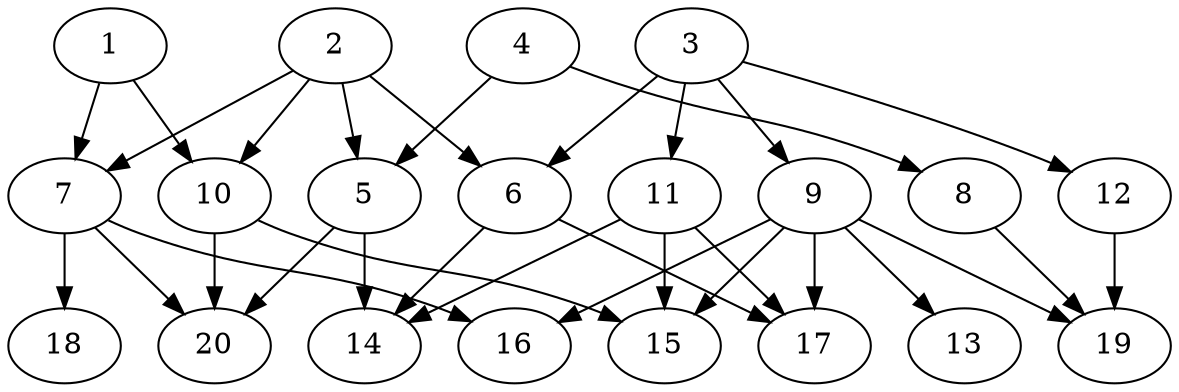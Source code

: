 // DAG automatically generated by daggen at Sat Jul 27 15:38:39 2019
// ./daggen --dot -n 20 --ccr 0.5 --fat 0.7 --regular 0.5 --density 0.4 --mindata 5242880 --maxdata 52428800 
digraph G {
  1 [size="103409664", alpha="0.04", expect_size="51704832"] 
  1 -> 7 [size ="51704832"]
  1 -> 10 [size ="51704832"]
  2 [size="93073408", alpha="0.13", expect_size="46536704"] 
  2 -> 5 [size ="46536704"]
  2 -> 6 [size ="46536704"]
  2 -> 7 [size ="46536704"]
  2 -> 10 [size ="46536704"]
  3 [size="14198784", alpha="0.13", expect_size="7099392"] 
  3 -> 6 [size ="7099392"]
  3 -> 9 [size ="7099392"]
  3 -> 11 [size ="7099392"]
  3 -> 12 [size ="7099392"]
  4 [size="97347584", alpha="0.17", expect_size="48673792"] 
  4 -> 5 [size ="48673792"]
  4 -> 8 [size ="48673792"]
  5 [size="73302016", alpha="0.10", expect_size="36651008"] 
  5 -> 14 [size ="36651008"]
  5 -> 20 [size ="36651008"]
  6 [size="33155072", alpha="0.08", expect_size="16577536"] 
  6 -> 14 [size ="16577536"]
  6 -> 17 [size ="16577536"]
  7 [size="81283072", alpha="0.05", expect_size="40641536"] 
  7 -> 16 [size ="40641536"]
  7 -> 18 [size ="40641536"]
  7 -> 20 [size ="40641536"]
  8 [size="96229376", alpha="0.08", expect_size="48114688"] 
  8 -> 19 [size ="48114688"]
  9 [size="16498688", alpha="0.13", expect_size="8249344"] 
  9 -> 13 [size ="8249344"]
  9 -> 15 [size ="8249344"]
  9 -> 16 [size ="8249344"]
  9 -> 17 [size ="8249344"]
  9 -> 19 [size ="8249344"]
  10 [size="53497856", alpha="0.05", expect_size="26748928"] 
  10 -> 15 [size ="26748928"]
  10 -> 20 [size ="26748928"]
  11 [size="19748864", alpha="0.19", expect_size="9874432"] 
  11 -> 14 [size ="9874432"]
  11 -> 15 [size ="9874432"]
  11 -> 17 [size ="9874432"]
  12 [size="39665664", alpha="0.17", expect_size="19832832"] 
  12 -> 19 [size ="19832832"]
  13 [size="99923968", alpha="0.19", expect_size="49961984"] 
  14 [size="65447936", alpha="0.17", expect_size="32723968"] 
  15 [size="49264640", alpha="0.12", expect_size="24632320"] 
  16 [size="95045632", alpha="0.12", expect_size="47522816"] 
  17 [size="38139904", alpha="0.06", expect_size="19069952"] 
  18 [size="60688384", alpha="0.13", expect_size="30344192"] 
  19 [size="99252224", alpha="0.06", expect_size="49626112"] 
  20 [size="67237888", alpha="0.00", expect_size="33618944"] 
}
